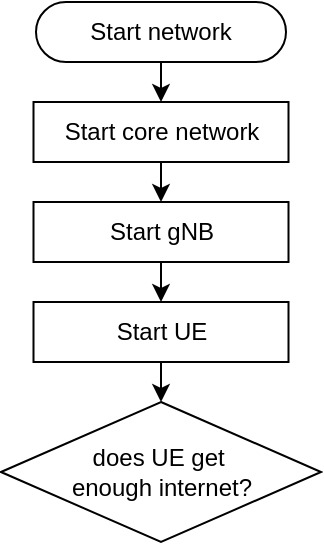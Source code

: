 <mxfile version="24.7.16">
  <diagram name="Page-1" id="a6bpp-dc-AZYhqgVWW-3">
    <mxGraphModel dx="873" dy="508" grid="1" gridSize="10" guides="1" tooltips="1" connect="1" arrows="1" fold="1" page="1" pageScale="1" pageWidth="850" pageHeight="1100" math="0" shadow="0">
      <root>
        <mxCell id="0" />
        <mxCell id="1" parent="0" />
        <mxCell id="8mRTIrWLBFrAkmFhTARG-9" style="edgeStyle=orthogonalEdgeStyle;rounded=0;orthogonalLoop=1;jettySize=auto;html=1;exitX=0.5;exitY=0.5;exitDx=0;exitDy=15;exitPerimeter=0;entryX=0.5;entryY=0;entryDx=0;entryDy=0;" edge="1" parent="1" source="8mRTIrWLBFrAkmFhTARG-3" target="8mRTIrWLBFrAkmFhTARG-4">
          <mxGeometry relative="1" as="geometry" />
        </mxCell>
        <mxCell id="8mRTIrWLBFrAkmFhTARG-3" value="Start network" style="html=1;dashed=0;whiteSpace=wrap;shape=mxgraph.dfd.start" vertex="1" parent="1">
          <mxGeometry x="300" y="50" width="125" height="30" as="geometry" />
        </mxCell>
        <mxCell id="8mRTIrWLBFrAkmFhTARG-7" style="edgeStyle=orthogonalEdgeStyle;rounded=0;orthogonalLoop=1;jettySize=auto;html=1;exitX=0.5;exitY=1;exitDx=0;exitDy=0;entryX=0.5;entryY=0;entryDx=0;entryDy=0;" edge="1" parent="1" source="8mRTIrWLBFrAkmFhTARG-4" target="8mRTIrWLBFrAkmFhTARG-5">
          <mxGeometry relative="1" as="geometry" />
        </mxCell>
        <mxCell id="8mRTIrWLBFrAkmFhTARG-4" value="Start core network" style="html=1;dashed=0;whiteSpace=wrap;" vertex="1" parent="1">
          <mxGeometry x="298.75" y="100" width="127.5" height="30" as="geometry" />
        </mxCell>
        <mxCell id="8mRTIrWLBFrAkmFhTARG-8" style="edgeStyle=orthogonalEdgeStyle;rounded=0;orthogonalLoop=1;jettySize=auto;html=1;exitX=0.5;exitY=1;exitDx=0;exitDy=0;entryX=0.5;entryY=0;entryDx=0;entryDy=0;" edge="1" parent="1" source="8mRTIrWLBFrAkmFhTARG-5" target="8mRTIrWLBFrAkmFhTARG-6">
          <mxGeometry relative="1" as="geometry" />
        </mxCell>
        <mxCell id="8mRTIrWLBFrAkmFhTARG-5" value="Start gNB" style="html=1;dashed=0;whiteSpace=wrap;" vertex="1" parent="1">
          <mxGeometry x="298.75" y="150" width="127.5" height="30" as="geometry" />
        </mxCell>
        <mxCell id="8mRTIrWLBFrAkmFhTARG-11" style="edgeStyle=orthogonalEdgeStyle;rounded=0;orthogonalLoop=1;jettySize=auto;html=1;exitX=0.5;exitY=1;exitDx=0;exitDy=0;entryX=0.5;entryY=0;entryDx=0;entryDy=0;" edge="1" parent="1" source="8mRTIrWLBFrAkmFhTARG-6" target="8mRTIrWLBFrAkmFhTARG-10">
          <mxGeometry relative="1" as="geometry" />
        </mxCell>
        <mxCell id="8mRTIrWLBFrAkmFhTARG-6" value="Start UE" style="html=1;dashed=0;whiteSpace=wrap;" vertex="1" parent="1">
          <mxGeometry x="298.75" y="200" width="127.5" height="30" as="geometry" />
        </mxCell>
        <mxCell id="8mRTIrWLBFrAkmFhTARG-10" value="&lt;div&gt;does UE get&amp;nbsp;&lt;/div&gt;&lt;div&gt;enough internet?&lt;/div&gt;" style="shape=rhombus;html=1;dashed=0;whiteSpace=wrap;perimeter=rhombusPerimeter;" vertex="1" parent="1">
          <mxGeometry x="282.5" y="250" width="160" height="70" as="geometry" />
        </mxCell>
      </root>
    </mxGraphModel>
  </diagram>
</mxfile>
